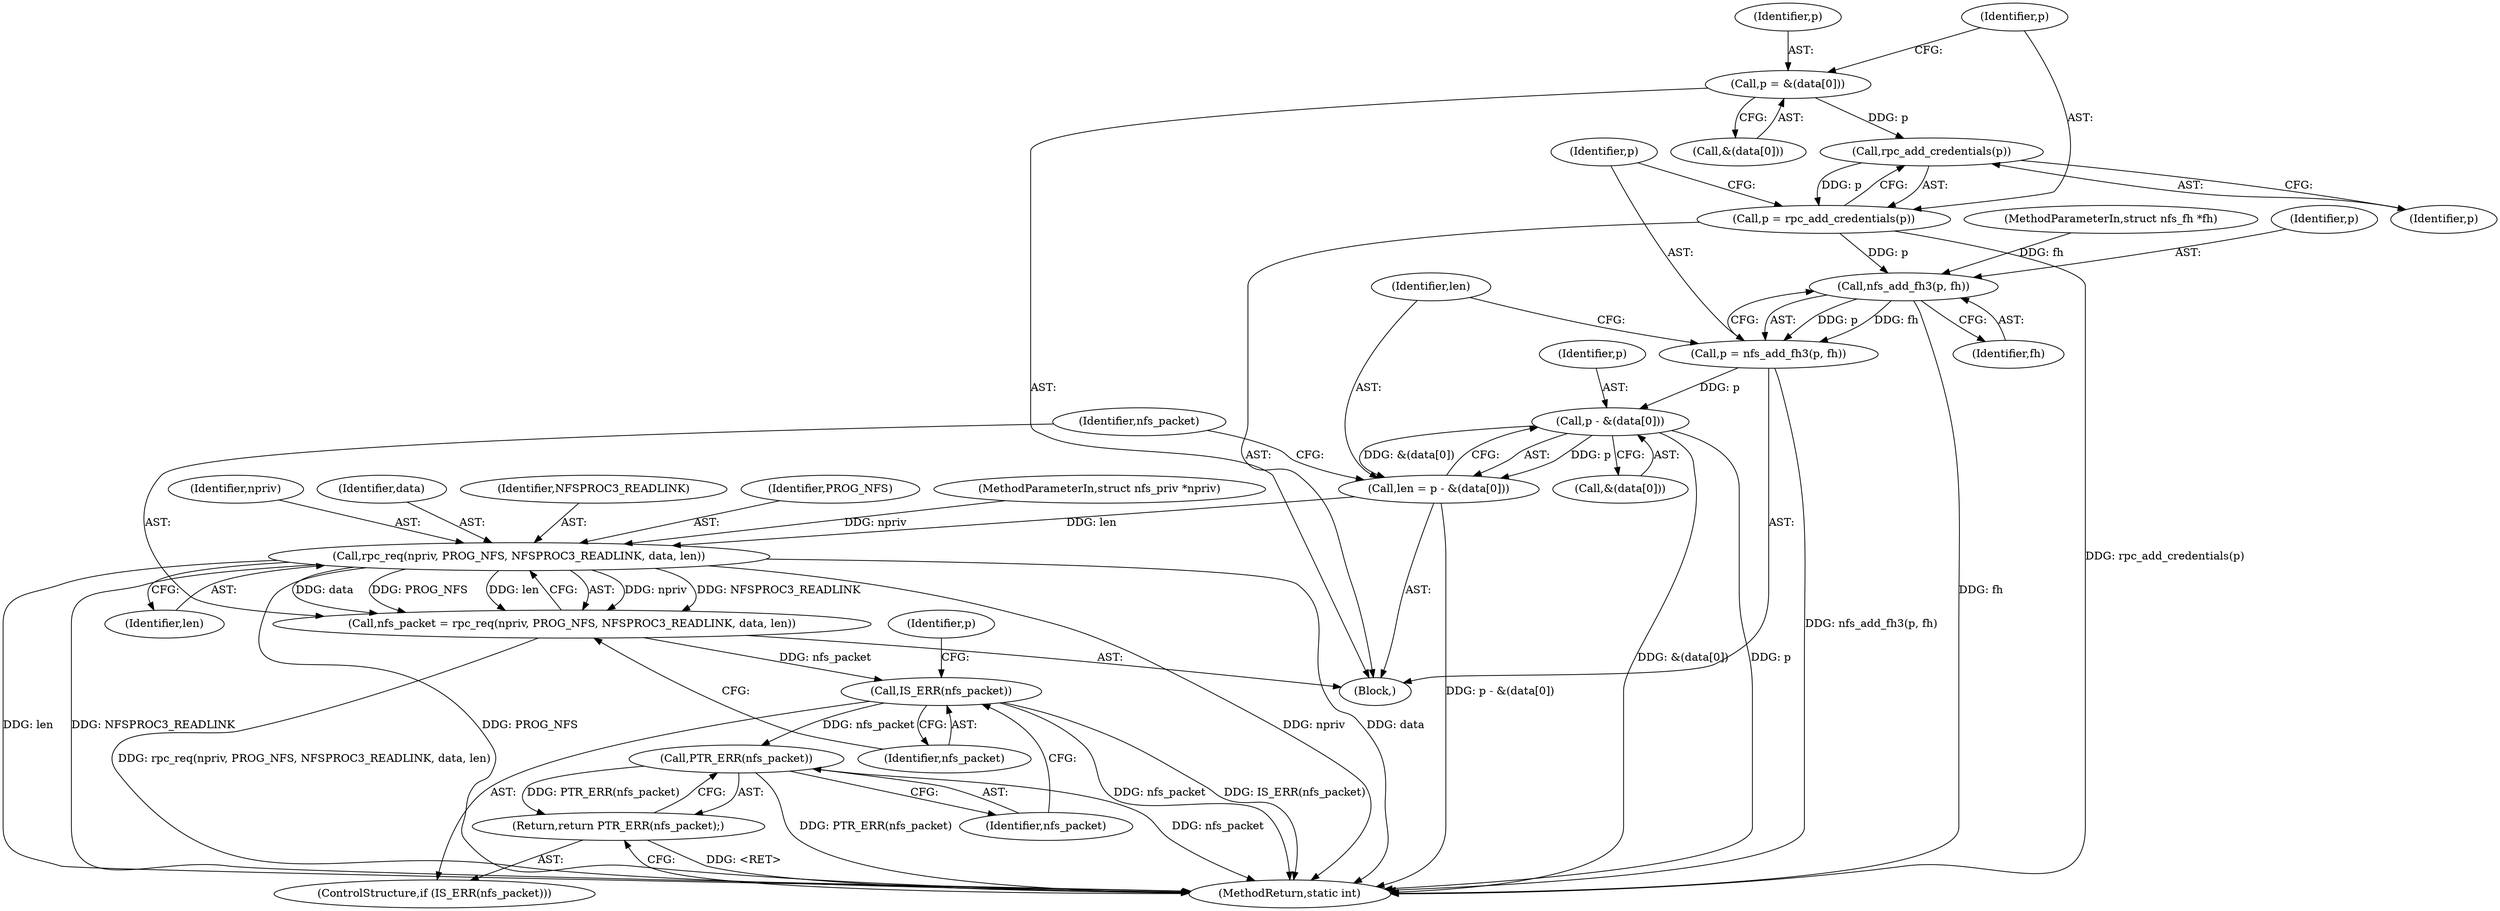 digraph "0_pengutronix_574ce994016107ad8ab0f845a785f28d7eaa5208@array" {
"1000111" [label="(Call,p = &(data[0]))"];
"1000119" [label="(Call,rpc_add_credentials(p))"];
"1000117" [label="(Call,p = rpc_add_credentials(p))"];
"1000123" [label="(Call,nfs_add_fh3(p, fh))"];
"1000121" [label="(Call,p = nfs_add_fh3(p, fh))"];
"1000128" [label="(Call,p - &(data[0]))"];
"1000126" [label="(Call,len = p - &(data[0]))"];
"1000136" [label="(Call,rpc_req(npriv, PROG_NFS, NFSPROC3_READLINK, data, len))"];
"1000134" [label="(Call,nfs_packet = rpc_req(npriv, PROG_NFS, NFSPROC3_READLINK, data, len))"];
"1000143" [label="(Call,IS_ERR(nfs_packet))"];
"1000146" [label="(Call,PTR_ERR(nfs_packet))"];
"1000145" [label="(Return,return PTR_ERR(nfs_packet);)"];
"1000104" [label="(MethodParameterIn,struct nfs_fh *fh)"];
"1000140" [label="(Identifier,data)"];
"1000125" [label="(Identifier,fh)"];
"1000129" [label="(Identifier,p)"];
"1000117" [label="(Call,p = rpc_add_credentials(p))"];
"1000181" [label="(MethodReturn,static int)"];
"1000128" [label="(Call,p - &(data[0]))"];
"1000136" [label="(Call,rpc_req(npriv, PROG_NFS, NFSPROC3_READLINK, data, len))"];
"1000113" [label="(Call,&(data[0]))"];
"1000147" [label="(Identifier,nfs_packet)"];
"1000139" [label="(Identifier,NFSPROC3_READLINK)"];
"1000112" [label="(Identifier,p)"];
"1000142" [label="(ControlStructure,if (IS_ERR(nfs_packet)))"];
"1000138" [label="(Identifier,PROG_NFS)"];
"1000103" [label="(MethodParameterIn,struct nfs_priv *npriv)"];
"1000145" [label="(Return,return PTR_ERR(nfs_packet);)"];
"1000130" [label="(Call,&(data[0]))"];
"1000127" [label="(Identifier,len)"];
"1000119" [label="(Call,rpc_add_credentials(p))"];
"1000121" [label="(Call,p = nfs_add_fh3(p, fh))"];
"1000144" [label="(Identifier,nfs_packet)"];
"1000122" [label="(Identifier,p)"];
"1000146" [label="(Call,PTR_ERR(nfs_packet))"];
"1000135" [label="(Identifier,nfs_packet)"];
"1000124" [label="(Identifier,p)"];
"1000118" [label="(Identifier,p)"];
"1000149" [label="(Identifier,p)"];
"1000143" [label="(Call,IS_ERR(nfs_packet))"];
"1000111" [label="(Call,p = &(data[0]))"];
"1000120" [label="(Identifier,p)"];
"1000141" [label="(Identifier,len)"];
"1000123" [label="(Call,nfs_add_fh3(p, fh))"];
"1000134" [label="(Call,nfs_packet = rpc_req(npriv, PROG_NFS, NFSPROC3_READLINK, data, len))"];
"1000137" [label="(Identifier,npriv)"];
"1000106" [label="(Block,)"];
"1000126" [label="(Call,len = p - &(data[0]))"];
"1000111" -> "1000106"  [label="AST: "];
"1000111" -> "1000113"  [label="CFG: "];
"1000112" -> "1000111"  [label="AST: "];
"1000113" -> "1000111"  [label="AST: "];
"1000118" -> "1000111"  [label="CFG: "];
"1000111" -> "1000119"  [label="DDG: p"];
"1000119" -> "1000117"  [label="AST: "];
"1000119" -> "1000120"  [label="CFG: "];
"1000120" -> "1000119"  [label="AST: "];
"1000117" -> "1000119"  [label="CFG: "];
"1000119" -> "1000117"  [label="DDG: p"];
"1000117" -> "1000106"  [label="AST: "];
"1000118" -> "1000117"  [label="AST: "];
"1000122" -> "1000117"  [label="CFG: "];
"1000117" -> "1000181"  [label="DDG: rpc_add_credentials(p)"];
"1000117" -> "1000123"  [label="DDG: p"];
"1000123" -> "1000121"  [label="AST: "];
"1000123" -> "1000125"  [label="CFG: "];
"1000124" -> "1000123"  [label="AST: "];
"1000125" -> "1000123"  [label="AST: "];
"1000121" -> "1000123"  [label="CFG: "];
"1000123" -> "1000181"  [label="DDG: fh"];
"1000123" -> "1000121"  [label="DDG: p"];
"1000123" -> "1000121"  [label="DDG: fh"];
"1000104" -> "1000123"  [label="DDG: fh"];
"1000121" -> "1000106"  [label="AST: "];
"1000122" -> "1000121"  [label="AST: "];
"1000127" -> "1000121"  [label="CFG: "];
"1000121" -> "1000181"  [label="DDG: nfs_add_fh3(p, fh)"];
"1000121" -> "1000128"  [label="DDG: p"];
"1000128" -> "1000126"  [label="AST: "];
"1000128" -> "1000130"  [label="CFG: "];
"1000129" -> "1000128"  [label="AST: "];
"1000130" -> "1000128"  [label="AST: "];
"1000126" -> "1000128"  [label="CFG: "];
"1000128" -> "1000181"  [label="DDG: &(data[0])"];
"1000128" -> "1000181"  [label="DDG: p"];
"1000128" -> "1000126"  [label="DDG: p"];
"1000128" -> "1000126"  [label="DDG: &(data[0])"];
"1000126" -> "1000106"  [label="AST: "];
"1000127" -> "1000126"  [label="AST: "];
"1000135" -> "1000126"  [label="CFG: "];
"1000126" -> "1000181"  [label="DDG: p - &(data[0])"];
"1000126" -> "1000136"  [label="DDG: len"];
"1000136" -> "1000134"  [label="AST: "];
"1000136" -> "1000141"  [label="CFG: "];
"1000137" -> "1000136"  [label="AST: "];
"1000138" -> "1000136"  [label="AST: "];
"1000139" -> "1000136"  [label="AST: "];
"1000140" -> "1000136"  [label="AST: "];
"1000141" -> "1000136"  [label="AST: "];
"1000134" -> "1000136"  [label="CFG: "];
"1000136" -> "1000181"  [label="DDG: data"];
"1000136" -> "1000181"  [label="DDG: len"];
"1000136" -> "1000181"  [label="DDG: NFSPROC3_READLINK"];
"1000136" -> "1000181"  [label="DDG: PROG_NFS"];
"1000136" -> "1000181"  [label="DDG: npriv"];
"1000136" -> "1000134"  [label="DDG: npriv"];
"1000136" -> "1000134"  [label="DDG: NFSPROC3_READLINK"];
"1000136" -> "1000134"  [label="DDG: data"];
"1000136" -> "1000134"  [label="DDG: PROG_NFS"];
"1000136" -> "1000134"  [label="DDG: len"];
"1000103" -> "1000136"  [label="DDG: npriv"];
"1000134" -> "1000106"  [label="AST: "];
"1000135" -> "1000134"  [label="AST: "];
"1000144" -> "1000134"  [label="CFG: "];
"1000134" -> "1000181"  [label="DDG: rpc_req(npriv, PROG_NFS, NFSPROC3_READLINK, data, len)"];
"1000134" -> "1000143"  [label="DDG: nfs_packet"];
"1000143" -> "1000142"  [label="AST: "];
"1000143" -> "1000144"  [label="CFG: "];
"1000144" -> "1000143"  [label="AST: "];
"1000147" -> "1000143"  [label="CFG: "];
"1000149" -> "1000143"  [label="CFG: "];
"1000143" -> "1000181"  [label="DDG: nfs_packet"];
"1000143" -> "1000181"  [label="DDG: IS_ERR(nfs_packet)"];
"1000143" -> "1000146"  [label="DDG: nfs_packet"];
"1000146" -> "1000145"  [label="AST: "];
"1000146" -> "1000147"  [label="CFG: "];
"1000147" -> "1000146"  [label="AST: "];
"1000145" -> "1000146"  [label="CFG: "];
"1000146" -> "1000181"  [label="DDG: PTR_ERR(nfs_packet)"];
"1000146" -> "1000181"  [label="DDG: nfs_packet"];
"1000146" -> "1000145"  [label="DDG: PTR_ERR(nfs_packet)"];
"1000145" -> "1000142"  [label="AST: "];
"1000181" -> "1000145"  [label="CFG: "];
"1000145" -> "1000181"  [label="DDG: <RET>"];
}

